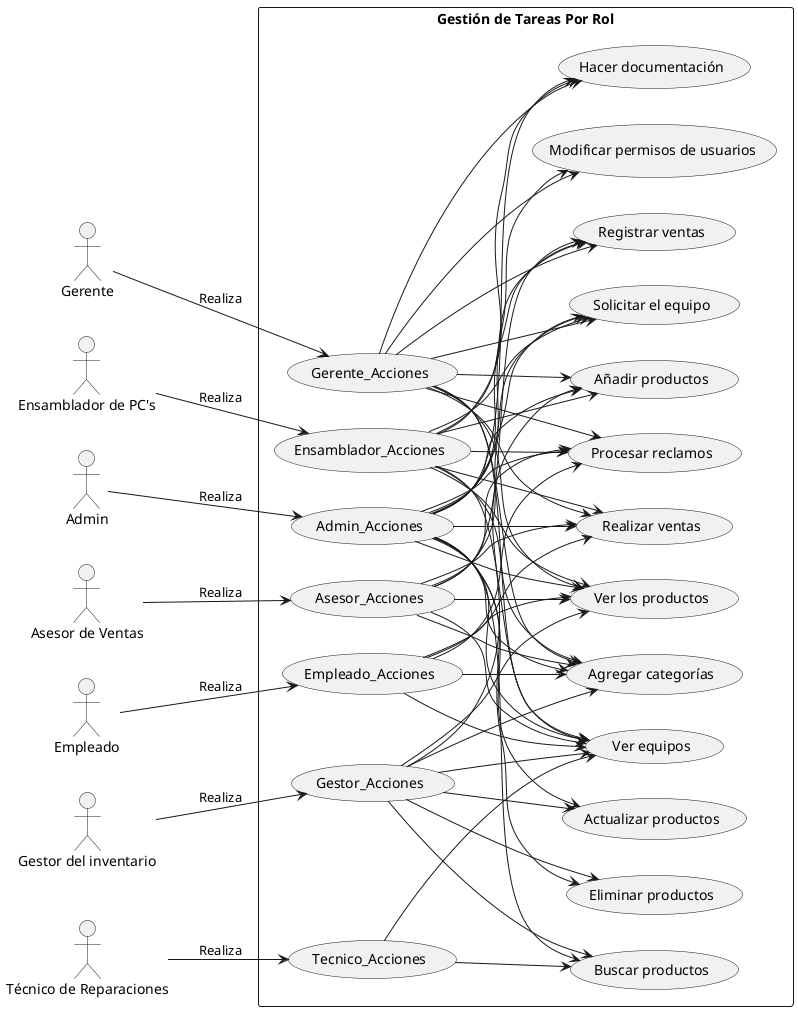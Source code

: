 @startuml R01.0

left to right direction

actor Admin as "Admin"
actor Gerente as "Gerente"
actor "Ensamblador de PC's" as Ensamblador
actor "Asesor de Ventas" as Asesor
actor Empleado as "Empleado"
actor "Gestor del inventario" as Gestor
actor "Técnico de Reparaciones" as Tecnico

rectangle "Gestión de Tareas Por Rol" {
    left to right direction
    
    Admin --> (Admin_Acciones) : Realiza
    Gerente --> (Gerente_Acciones) : Realiza
    Ensamblador --> (Ensamblador_Acciones) : Realiza
    Asesor --> (Asesor_Acciones) : Realiza
    Empleado --> (Empleado_Acciones) : Realiza
    
    Gestor --> (Gestor_Acciones) : Realiza
    Tecnico --> (Tecnico_Acciones) : Realiza
    
    (Admin_Acciones) --> (Buscar productos)
    (Admin_Acciones) --> (Actualizar productos)
    (Admin_Acciones) --> (Eliminar productos)
    (Admin_Acciones) --> (Modificar permisos de usuarios)
    (Admin_Acciones) --> (Añadir productos)
    (Admin_Acciones) --> (Hacer documentación)
    (Admin_Acciones) --> (Solicitar el equipo)
    (Admin_Acciones) --> (Registrar ventas)
    (Admin_Acciones) --> (Ver los productos)
    (Admin_Acciones) --> (Realizar ventas)
    (Admin_Acciones) --> (Procesar reclamos)
    (Admin_Acciones) --> (Agregar categorías)
    (Admin_Acciones) --> (Ver equipos)
    
    (Gerente_Acciones) --> (Modificar permisos de usuarios)
    (Gerente_Acciones) --> (Añadir productos)
    (Gerente_Acciones) --> (Hacer documentación)
    (Gerente_Acciones) --> (Solicitar el equipo)
    (Gerente_Acciones) --> (Registrar ventas)
    (Gerente_Acciones) --> (Ver los productos)
    (Gerente_Acciones) --> (Realizar ventas)
    (Gerente_Acciones) --> (Procesar reclamos)
    (Gerente_Acciones) --> (Agregar categorías)
    (Gerente_Acciones) --> (Ver equipos)
    
    (Ensamblador_Acciones) --> (Añadir productos)
    (Ensamblador_Acciones) --> (Hacer documentación)
    (Ensamblador_Acciones) --> (Solicitar el equipo)
    (Ensamblador_Acciones) --> (Registrar ventas)
    (Ensamblador_Acciones) --> (Ver los productos)
    (Ensamblador_Acciones) --> (Realizar ventas)
    (Ensamblador_Acciones) --> (Procesar reclamos)
    (Ensamblador_Acciones) --> (Agregar categorías)
    (Ensamblador_Acciones) --> (Ver equipos)
    
    (Asesor_Acciones) --> (Solicitar el equipo)
    (Asesor_Acciones) --> (Registrar ventas)
    (Asesor_Acciones) --> (Ver los productos)
    (Asesor_Acciones) --> (Realizar ventas)
    (Asesor_Acciones) --> (Procesar reclamos)
    (Asesor_Acciones) --> (Agregar categorías)
    (Asesor_Acciones) --> (Ver equipos)
    
    (Empleado_Acciones) --> (Ver los productos)
    (Empleado_Acciones) --> (Realizar ventas)
    (Empleado_Acciones) --> (Procesar reclamos)
    (Empleado_Acciones) --> (Agregar categorías)
    (Empleado_Acciones) --> (Ver equipos)
    
    (Gestor_Acciones) --> (Ver los productos)
    (Gestor_Acciones) --> (Buscar productos)
    (Gestor_Acciones) --> (Añadir productos)
    (Gestor_Acciones) --> (Actualizar productos)
    (Gestor_Acciones) --> (Eliminar productos)
    (Gestor_Acciones) --> (Agregar categorías)
    (Gestor_Acciones) --> (Ver equipos)
    
    (Tecnico_Acciones) --> (Ver equipos)
    (Tecnico_Acciones) --> (Buscar productos)
}

@enduml
